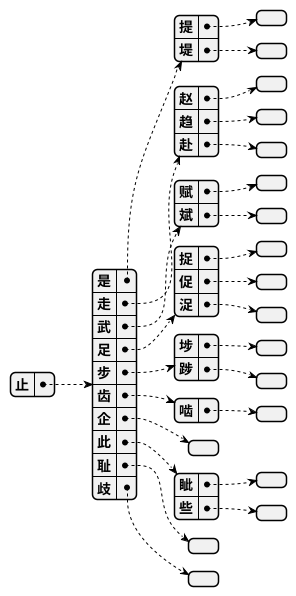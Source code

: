 @startjson
{
  "止": {
    "是":{"提":{}, "堤":{}},
    "走":{"赵":{}, "趋":{}, "赴":{}},
    "武":{"赋":{}, "斌":{}},    
    "足":{
        "捉":{},
        "促":{},
        "浞":{}
    },
    "步":{"埗":{},"踄":{}},
    "齿":{"啮":{}},
    "企":{},
    "此":{"眦":{}, "些":{}},
    "耻":{},
    "歧":{}
  }
}
@endjson
